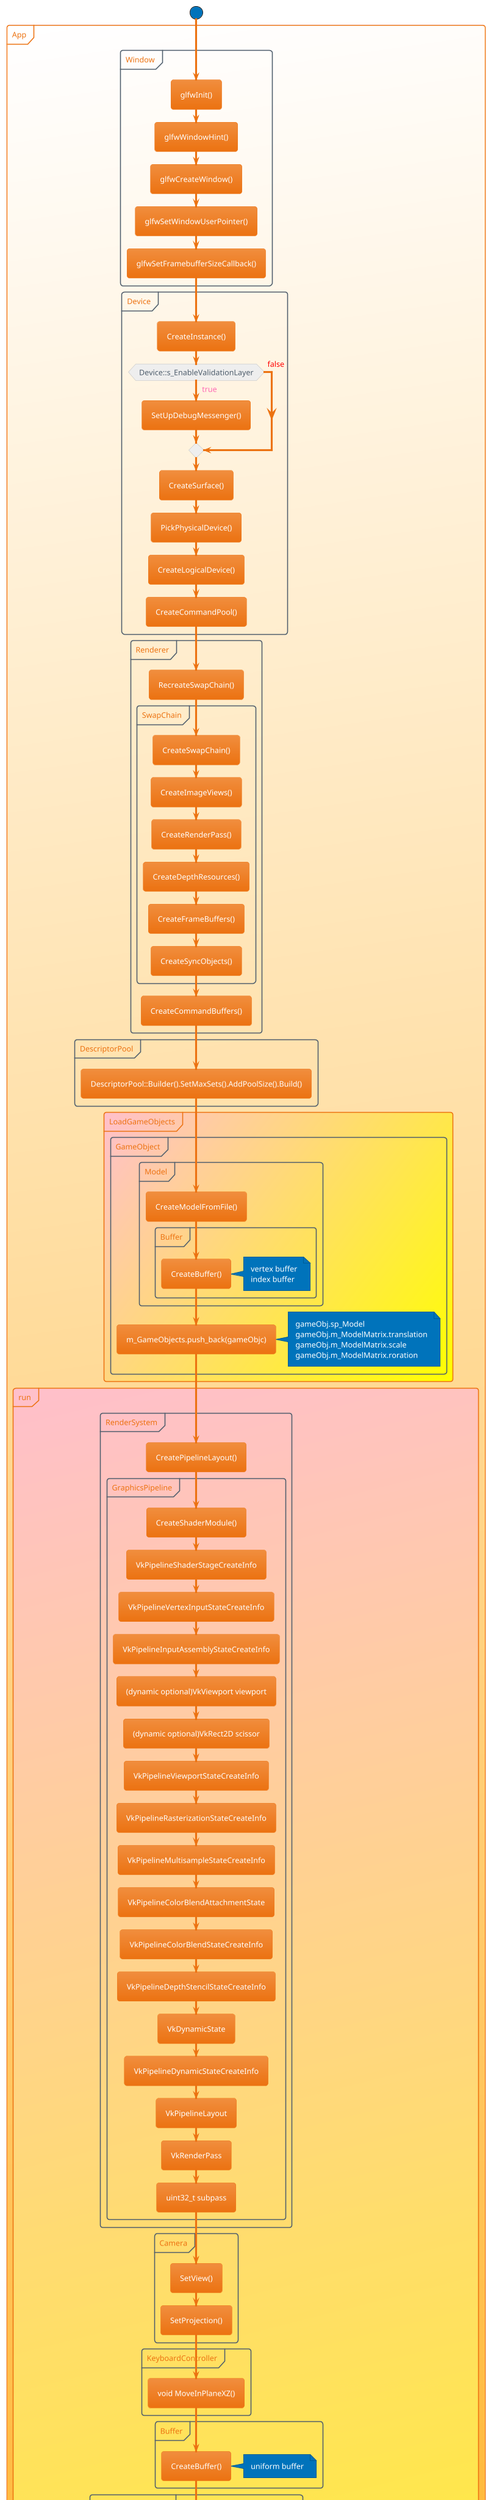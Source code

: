 @startuml BriefIntro

!theme aws-orange

start

partition #White/Orange App {

    group Window
        :glfwInit();
        :glfwWindowHint();
        :glfwCreateWindow();
        :glfwSetWindowUserPointer();
        :glfwSetFramebufferSizeCallback();
    end group

    group Device
        :CreateInstance();
        if(Device::s_EnableValidationLayer) then(<color:hotpink>true)
        :SetUpDebugMessenger();
        else(<color:red>false)
        endif
        :CreateSurface();
        :PickPhysicalDevice();
        :CreateLogicalDevice();
        :CreateCommandPool();
    end group

    group Renderer
        :RecreateSwapChain();

        group SwapChain
            :CreateSwapChain();
            :CreateImageViews();
            :CreateRenderPass();
            :CreateDepthResources();
            :CreateFrameBuffers();
            :CreateSyncObjects();
        end group

        :CreateCommandBuffers();

    end group

    group DescriptorPool

        :DescriptorPool::Builder().SetMaxSets().AddPoolSize().Build();

    end group

    partition #Pink/Yellow LoadGameObjects {
        group GameObject

            group Model

                :CreateModelFromFile();

                group Buffer
                    :CreateBuffer();
                end group

                note right
                    vertex buffer
                    index buffer
                end note

            end group

            :m_GameObjects.push_back(gameObjc);

            note right
                gameObj.sp_Model
                gameObj.m_ModelMatrix.translation
                gameObj.m_ModelMatrix.scale
                gameObj.m_ModelMatrix.roration
            end note

        end group
    }

    partition #Pink/Yellow run {
        group RenderSystem
            :CreatePipelineLayout();

            group GraphicsPipeline
                :CreateShaderModule();
                :VkPipelineShaderStageCreateInfo;
                :VkPipelineVertexInputStateCreateInfo;
                :VkPipelineInputAssemblyStateCreateInfo;
                :(dynamic optional)VkViewport viewport;
                :(dynamic optional)VkRect2D scissor;
                :VkPipelineViewportStateCreateInfo;
                :VkPipelineRasterizationStateCreateInfo;
                :VkPipelineMultisampleStateCreateInfo;
                :VkPipelineColorBlendAttachmentState;
                :VkPipelineColorBlendStateCreateInfo;
                :VkPipelineDepthStencilStateCreateInfo;
                :VkDynamicState;
                :VkPipelineDynamicStateCreateInfo;
                :VkPipelineLayout;
                :VkRenderPass;
                :uint32_t subpass;
            end group

        end group

        group Camera
            :SetView();
            :SetProjection();
        end group

        group KeyboardController
            :void MoveInPlaneXZ();
        end group

        group Buffer
            :CreateBuffer();

            note right
                uniform buffer
            end note

        end group

        group DescriptorSetLayout
            :DescriptorSetLayout::Builder().AddBinding().Build();
        end group

        group DescriptorWriter
            :DescriptorWriter().WriteBuffer().Build();
        end group

        group WhileLoop
            while(!m_Window.ShouldClose()) is(<color:hotpink>true)
                :glfwPollEvents();
                :controller.MoveInPlaneXZ(m_Window.GetWindowHandle(),frameTime, viewObject);
                :camera.SetViewMat();
                :camera.SetProjectionMat();
                :UpdateUniformBuffers();
                note right
                    Copy specified data into uniform buffer memory
                    Flush memory for non-coherent memory
                end note
                :m_Renderer.BeginFrame();
                :m_Renderer.BeginRenderPass();
                :RenderSystem.RenderGameObjects();
                note right
                    #BindPipeline
                    #BindDescriptorSets
                    #PushConstants
                    #BindVertexBuffer
                    #BindIndexBuffer
                    #Draw
                end note
                :m_Renderer.EndRenderPass();
                :m_Renderer.EndFrame();
            endwhile(<color:hotpink>false)
                :vkDeviceWaitIdle();
        end group
    }

    partition #Pink/Yellow clean {
        :clean();
    }

}

:exit();

stop

@enduml